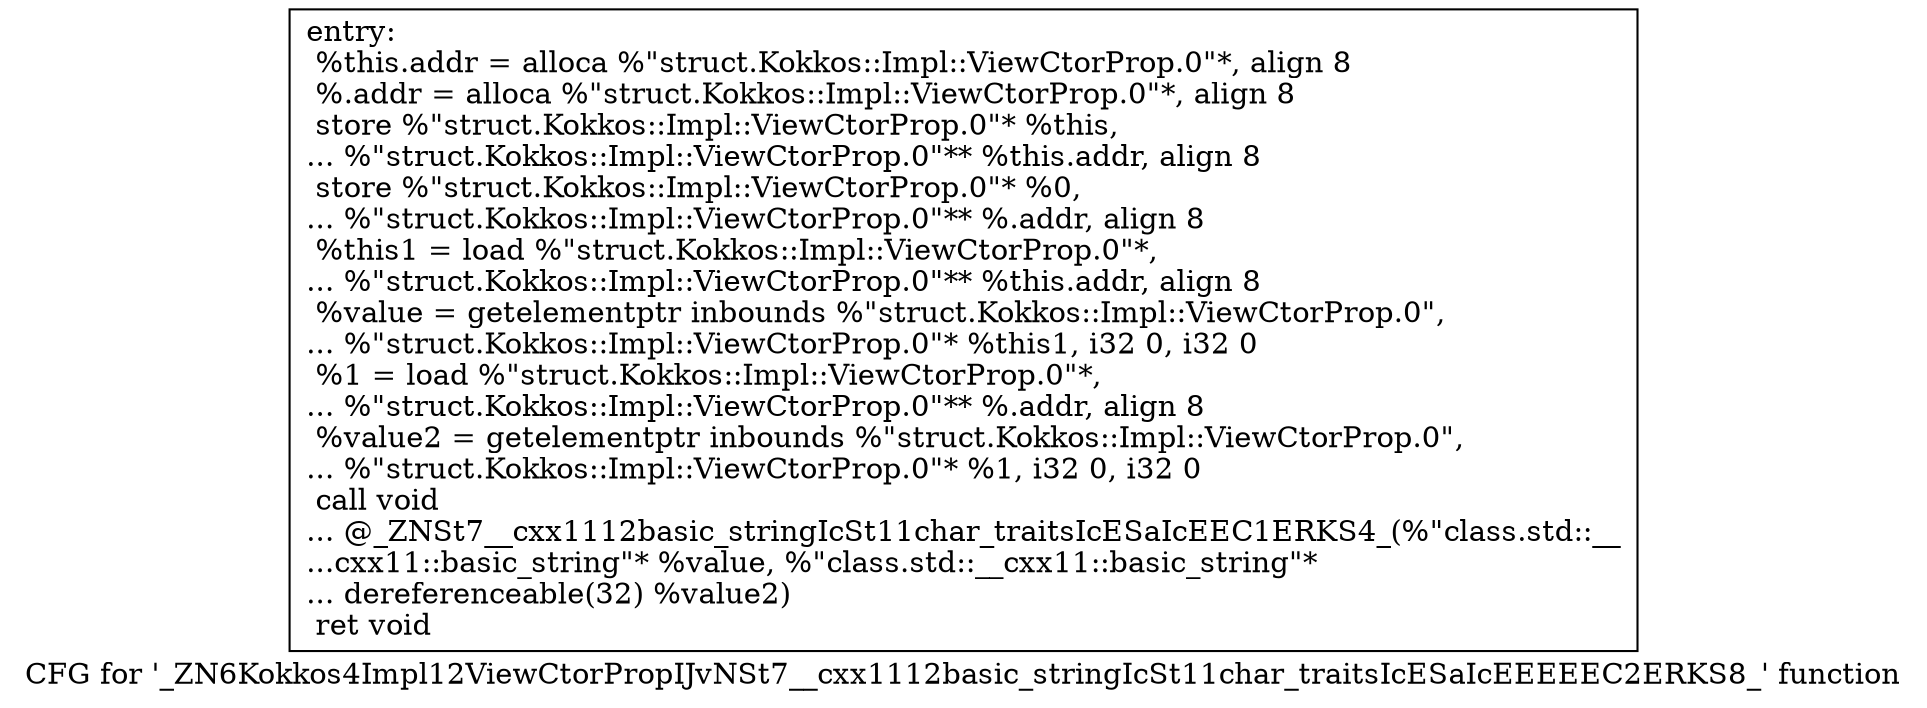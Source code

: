 digraph "CFG for '_ZN6Kokkos4Impl12ViewCtorPropIJvNSt7__cxx1112basic_stringIcSt11char_traitsIcESaIcEEEEEC2ERKS8_' function" {
	label="CFG for '_ZN6Kokkos4Impl12ViewCtorPropIJvNSt7__cxx1112basic_stringIcSt11char_traitsIcESaIcEEEEEC2ERKS8_' function";

	Node0x57afa50 [shape=record,label="{entry:\l  %this.addr = alloca %\"struct.Kokkos::Impl::ViewCtorProp.0\"*, align 8\l  %.addr = alloca %\"struct.Kokkos::Impl::ViewCtorProp.0\"*, align 8\l  store %\"struct.Kokkos::Impl::ViewCtorProp.0\"* %this,\l... %\"struct.Kokkos::Impl::ViewCtorProp.0\"** %this.addr, align 8\l  store %\"struct.Kokkos::Impl::ViewCtorProp.0\"* %0,\l... %\"struct.Kokkos::Impl::ViewCtorProp.0\"** %.addr, align 8\l  %this1 = load %\"struct.Kokkos::Impl::ViewCtorProp.0\"*,\l... %\"struct.Kokkos::Impl::ViewCtorProp.0\"** %this.addr, align 8\l  %value = getelementptr inbounds %\"struct.Kokkos::Impl::ViewCtorProp.0\",\l... %\"struct.Kokkos::Impl::ViewCtorProp.0\"* %this1, i32 0, i32 0\l  %1 = load %\"struct.Kokkos::Impl::ViewCtorProp.0\"*,\l... %\"struct.Kokkos::Impl::ViewCtorProp.0\"** %.addr, align 8\l  %value2 = getelementptr inbounds %\"struct.Kokkos::Impl::ViewCtorProp.0\",\l... %\"struct.Kokkos::Impl::ViewCtorProp.0\"* %1, i32 0, i32 0\l  call void\l... @_ZNSt7__cxx1112basic_stringIcSt11char_traitsIcESaIcEEC1ERKS4_(%\"class.std::__\l...cxx11::basic_string\"* %value, %\"class.std::__cxx11::basic_string\"*\l... dereferenceable(32) %value2)\l  ret void\l}"];
}

